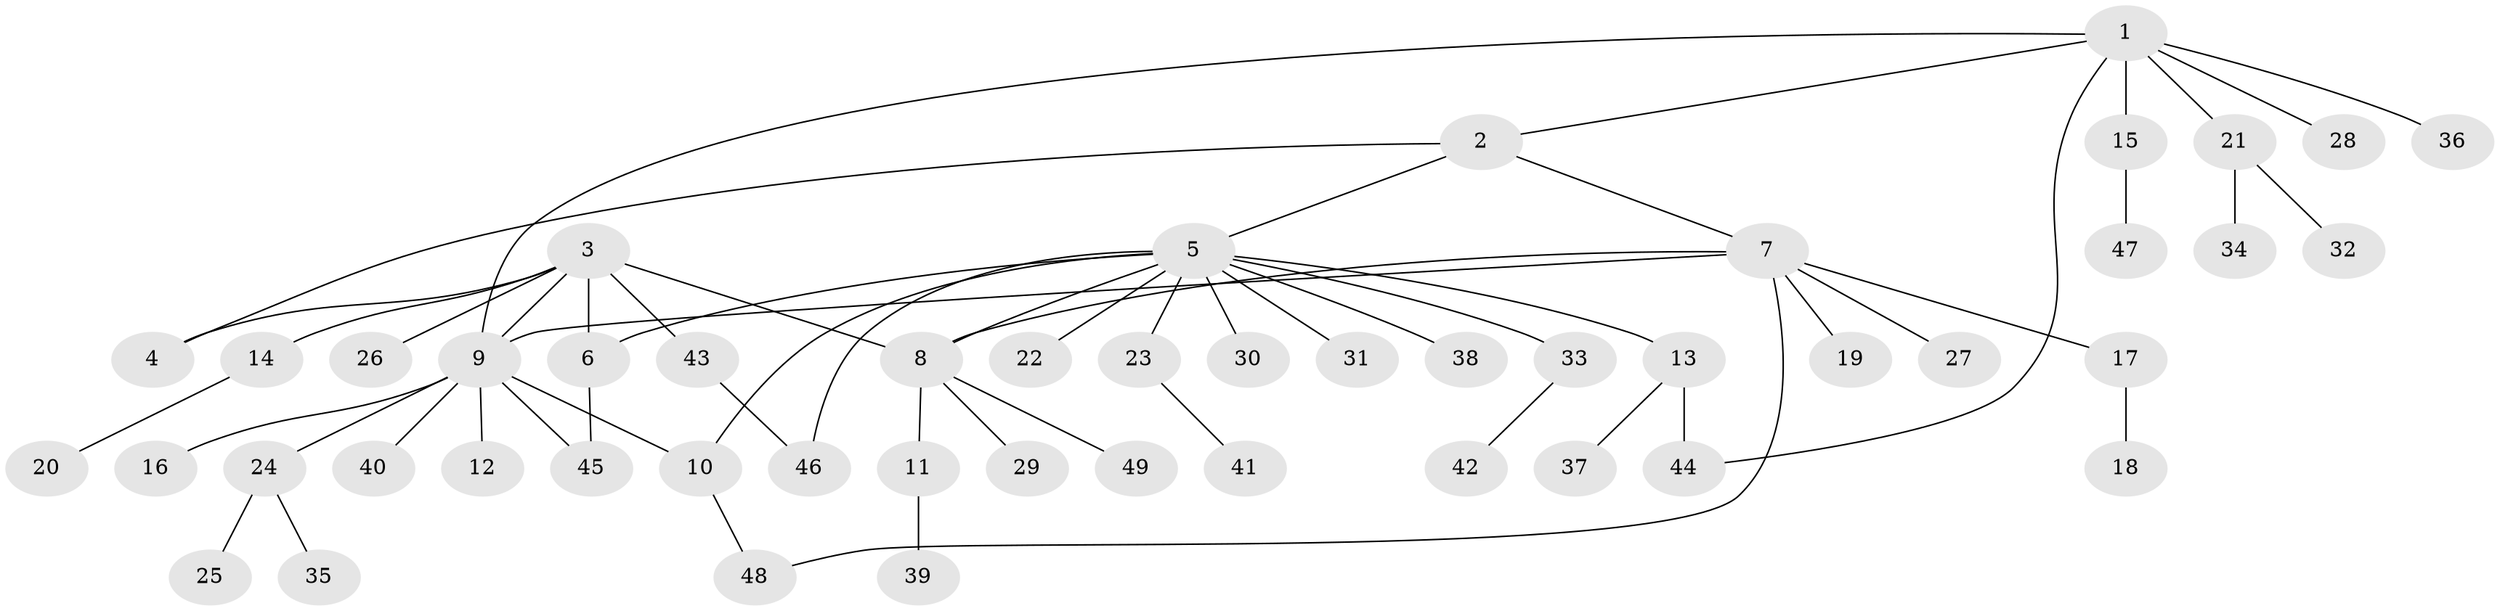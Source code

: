// coarse degree distribution, {1: 0.5333333333333333, 7: 0.06666666666666667, 8: 0.06666666666666667, 4: 0.06666666666666667, 2: 0.06666666666666667, 5: 0.13333333333333333, 3: 0.06666666666666667}
// Generated by graph-tools (version 1.1) at 2025/37/03/04/25 23:37:46]
// undirected, 49 vertices, 58 edges
graph export_dot {
  node [color=gray90,style=filled];
  1;
  2;
  3;
  4;
  5;
  6;
  7;
  8;
  9;
  10;
  11;
  12;
  13;
  14;
  15;
  16;
  17;
  18;
  19;
  20;
  21;
  22;
  23;
  24;
  25;
  26;
  27;
  28;
  29;
  30;
  31;
  32;
  33;
  34;
  35;
  36;
  37;
  38;
  39;
  40;
  41;
  42;
  43;
  44;
  45;
  46;
  47;
  48;
  49;
  1 -- 2;
  1 -- 9;
  1 -- 15;
  1 -- 21;
  1 -- 28;
  1 -- 36;
  1 -- 44;
  2 -- 4;
  2 -- 5;
  2 -- 7;
  3 -- 4;
  3 -- 6;
  3 -- 8;
  3 -- 9;
  3 -- 14;
  3 -- 26;
  3 -- 43;
  5 -- 6;
  5 -- 8;
  5 -- 10;
  5 -- 13;
  5 -- 22;
  5 -- 23;
  5 -- 30;
  5 -- 31;
  5 -- 33;
  5 -- 38;
  5 -- 46;
  6 -- 45;
  7 -- 8;
  7 -- 9;
  7 -- 17;
  7 -- 19;
  7 -- 27;
  7 -- 48;
  8 -- 11;
  8 -- 29;
  8 -- 49;
  9 -- 10;
  9 -- 12;
  9 -- 16;
  9 -- 24;
  9 -- 40;
  9 -- 45;
  10 -- 48;
  11 -- 39;
  13 -- 37;
  13 -- 44;
  14 -- 20;
  15 -- 47;
  17 -- 18;
  21 -- 32;
  21 -- 34;
  23 -- 41;
  24 -- 25;
  24 -- 35;
  33 -- 42;
  43 -- 46;
}
